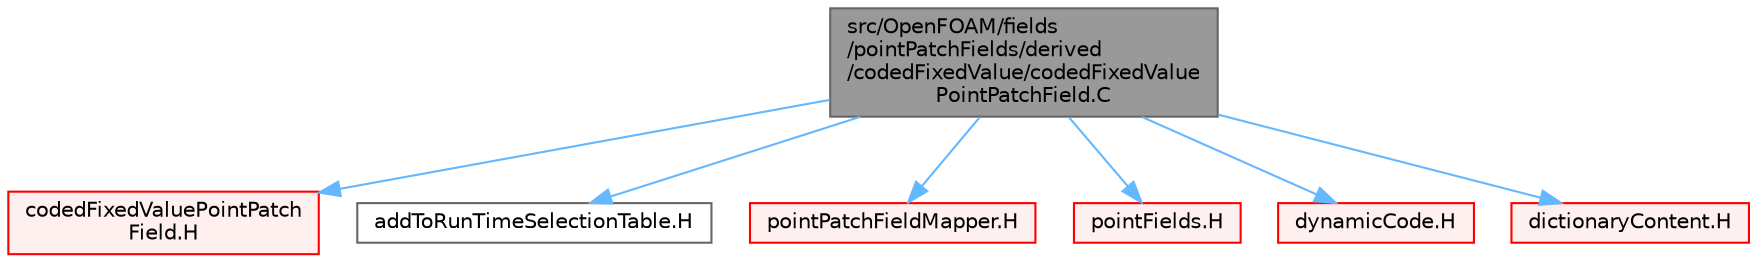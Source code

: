 digraph "src/OpenFOAM/fields/pointPatchFields/derived/codedFixedValue/codedFixedValuePointPatchField.C"
{
 // LATEX_PDF_SIZE
  bgcolor="transparent";
  edge [fontname=Helvetica,fontsize=10,labelfontname=Helvetica,labelfontsize=10];
  node [fontname=Helvetica,fontsize=10,shape=box,height=0.2,width=0.4];
  Node1 [id="Node000001",label="src/OpenFOAM/fields\l/pointPatchFields/derived\l/codedFixedValue/codedFixedValue\lPointPatchField.C",height=0.2,width=0.4,color="gray40", fillcolor="grey60", style="filled", fontcolor="black",tooltip=" "];
  Node1 -> Node2 [id="edge1_Node000001_Node000002",color="steelblue1",style="solid",tooltip=" "];
  Node2 [id="Node000002",label="codedFixedValuePointPatch\lField.H",height=0.2,width=0.4,color="red", fillcolor="#FFF0F0", style="filled",URL="$codedFixedValuePointPatchField_8H.html",tooltip=" "];
  Node1 -> Node258 [id="edge2_Node000001_Node000258",color="steelblue1",style="solid",tooltip=" "];
  Node258 [id="Node000258",label="addToRunTimeSelectionTable.H",height=0.2,width=0.4,color="grey40", fillcolor="white", style="filled",URL="$addToRunTimeSelectionTable_8H.html",tooltip="Macros for easy insertion into run-time selection tables."];
  Node1 -> Node259 [id="edge3_Node000001_Node000259",color="steelblue1",style="solid",tooltip=" "];
  Node259 [id="Node000259",label="pointPatchFieldMapper.H",height=0.2,width=0.4,color="red", fillcolor="#FFF0F0", style="filled",URL="$pointPatchFieldMapper_8H.html",tooltip=" "];
  Node1 -> Node260 [id="edge4_Node000001_Node000260",color="steelblue1",style="solid",tooltip=" "];
  Node260 [id="Node000260",label="pointFields.H",height=0.2,width=0.4,color="red", fillcolor="#FFF0F0", style="filled",URL="$pointFields_8H.html",tooltip=" "];
  Node1 -> Node371 [id="edge5_Node000001_Node000371",color="steelblue1",style="solid",tooltip=" "];
  Node371 [id="Node000371",label="dynamicCode.H",height=0.2,width=0.4,color="red", fillcolor="#FFF0F0", style="filled",URL="$dynamicCode_8H.html",tooltip=" "];
  Node1 -> Node372 [id="edge6_Node000001_Node000372",color="steelblue1",style="solid",tooltip=" "];
  Node372 [id="Node000372",label="dictionaryContent.H",height=0.2,width=0.4,color="red", fillcolor="#FFF0F0", style="filled",URL="$dictionaryContent_8H.html",tooltip=" "];
}
